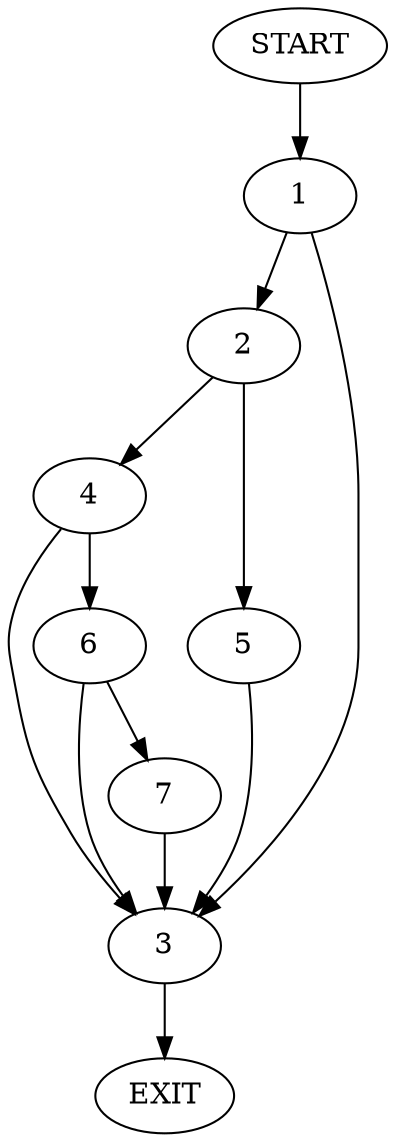 digraph {
0 [label="START"]
8 [label="EXIT"]
0 -> 1
1 -> 2
1 -> 3
3 -> 8
2 -> 4
2 -> 5
5 -> 3
4 -> 3
4 -> 6
6 -> 3
6 -> 7
7 -> 3
}
